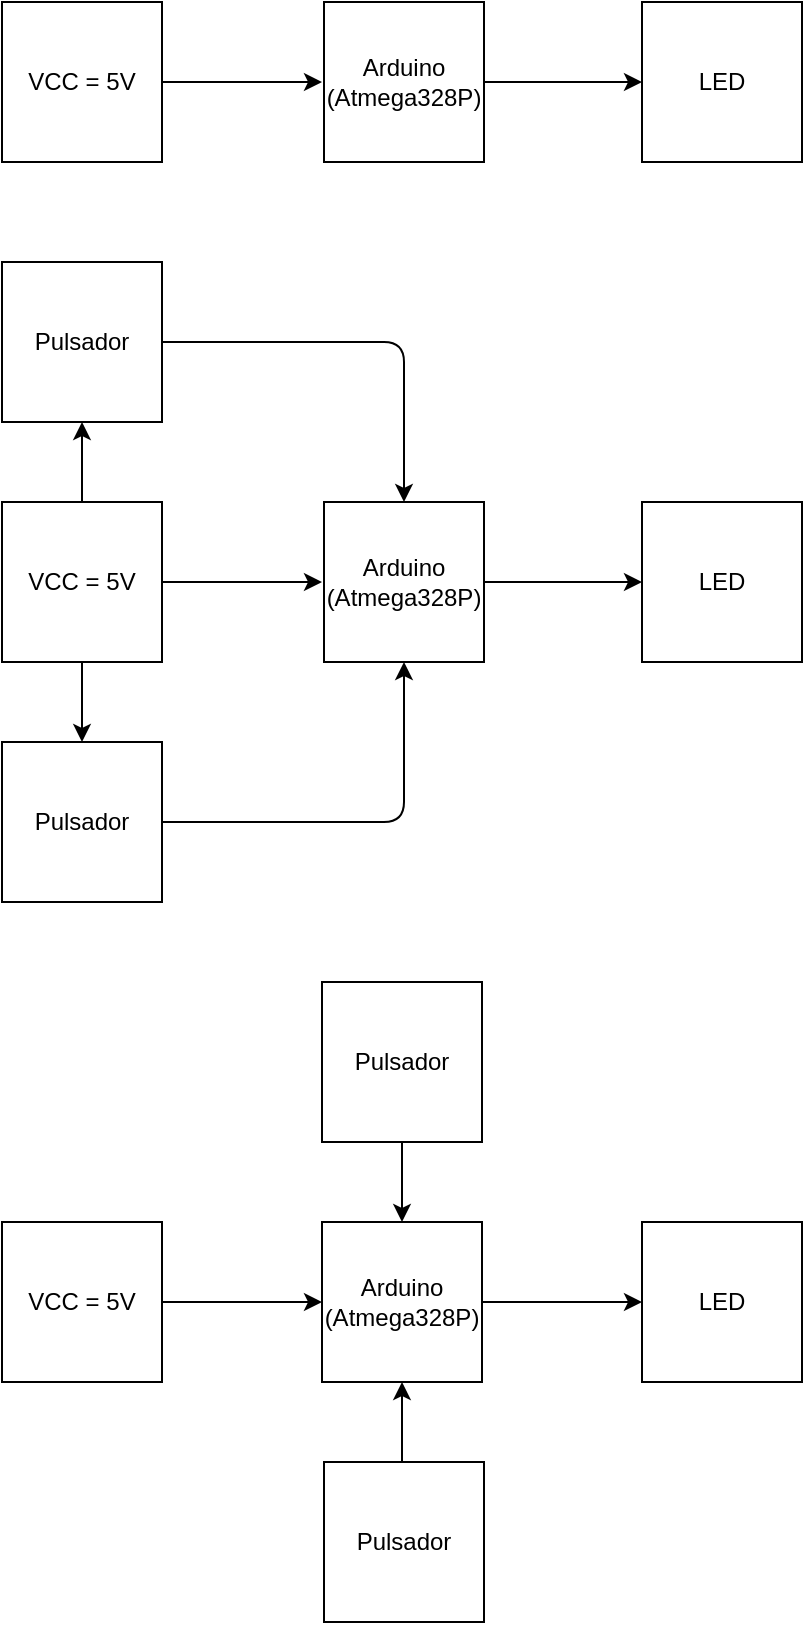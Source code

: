 <mxfile version="13.8.3" type="device"><diagram id="DG-RH64acW8MQpJs9PMl" name="Page-1"><mxGraphModel dx="1185" dy="635" grid="0" gridSize="10" guides="1" tooltips="1" connect="1" arrows="1" fold="1" page="1" pageScale="1" pageWidth="827" pageHeight="1169" math="0" shadow="0"><root><mxCell id="0"/><mxCell id="1" parent="0"/><mxCell id="nqYqAfvStpi7Kqsixgaj-1" value="VCC = 5V" style="whiteSpace=wrap;html=1;aspect=fixed;" vertex="1" parent="1"><mxGeometry x="160" y="150" width="80" height="80" as="geometry"/></mxCell><mxCell id="nqYqAfvStpi7Kqsixgaj-2" value="" style="endArrow=classic;html=1;exitX=1;exitY=0.5;exitDx=0;exitDy=0;" edge="1" parent="1" source="nqYqAfvStpi7Kqsixgaj-1"><mxGeometry width="50" height="50" relative="1" as="geometry"><mxPoint x="250" y="189.5" as="sourcePoint"/><mxPoint x="320" y="190" as="targetPoint"/></mxGeometry></mxCell><mxCell id="nqYqAfvStpi7Kqsixgaj-3" value="Arduino&lt;br&gt;(Atmega328P)" style="whiteSpace=wrap;html=1;aspect=fixed;" vertex="1" parent="1"><mxGeometry x="321" y="150" width="80" height="80" as="geometry"/></mxCell><mxCell id="nqYqAfvStpi7Kqsixgaj-4" value="LED" style="whiteSpace=wrap;html=1;aspect=fixed;" vertex="1" parent="1"><mxGeometry x="480" y="150" width="80" height="80" as="geometry"/></mxCell><mxCell id="nqYqAfvStpi7Kqsixgaj-6" value="" style="endArrow=classic;html=1;entryX=0;entryY=0.5;entryDx=0;entryDy=0;exitX=1;exitY=0.5;exitDx=0;exitDy=0;" edge="1" parent="1" source="nqYqAfvStpi7Kqsixgaj-3" target="nqYqAfvStpi7Kqsixgaj-4"><mxGeometry width="50" height="50" relative="1" as="geometry"><mxPoint x="420" y="190" as="sourcePoint"/><mxPoint x="471" y="190" as="targetPoint"/></mxGeometry></mxCell><mxCell id="nqYqAfvStpi7Kqsixgaj-7" value="VCC = 5V" style="whiteSpace=wrap;html=1;aspect=fixed;" vertex="1" parent="1"><mxGeometry x="160" y="400" width="80" height="80" as="geometry"/></mxCell><mxCell id="nqYqAfvStpi7Kqsixgaj-8" value="" style="endArrow=classic;html=1;exitX=1;exitY=0.5;exitDx=0;exitDy=0;" edge="1" parent="1" source="nqYqAfvStpi7Kqsixgaj-7"><mxGeometry width="50" height="50" relative="1" as="geometry"><mxPoint x="250" y="439.5" as="sourcePoint"/><mxPoint x="320" y="440" as="targetPoint"/></mxGeometry></mxCell><mxCell id="nqYqAfvStpi7Kqsixgaj-9" value="Arduino&lt;br&gt;(Atmega328P)" style="whiteSpace=wrap;html=1;aspect=fixed;" vertex="1" parent="1"><mxGeometry x="321" y="400" width="80" height="80" as="geometry"/></mxCell><mxCell id="nqYqAfvStpi7Kqsixgaj-10" value="LED" style="whiteSpace=wrap;html=1;aspect=fixed;" vertex="1" parent="1"><mxGeometry x="480" y="400" width="80" height="80" as="geometry"/></mxCell><mxCell id="nqYqAfvStpi7Kqsixgaj-11" value="" style="endArrow=classic;html=1;entryX=0;entryY=0.5;entryDx=0;entryDy=0;exitX=1;exitY=0.5;exitDx=0;exitDy=0;" edge="1" parent="1" source="nqYqAfvStpi7Kqsixgaj-9" target="nqYqAfvStpi7Kqsixgaj-10"><mxGeometry width="50" height="50" relative="1" as="geometry"><mxPoint x="420" y="440" as="sourcePoint"/><mxPoint x="471" y="440" as="targetPoint"/></mxGeometry></mxCell><mxCell id="nqYqAfvStpi7Kqsixgaj-12" value="Pulsador&lt;br&gt;" style="whiteSpace=wrap;html=1;aspect=fixed;" vertex="1" parent="1"><mxGeometry x="160" y="520" width="80" height="80" as="geometry"/></mxCell><mxCell id="nqYqAfvStpi7Kqsixgaj-13" value="Pulsador" style="whiteSpace=wrap;html=1;aspect=fixed;" vertex="1" parent="1"><mxGeometry x="160" y="280" width="80" height="80" as="geometry"/></mxCell><mxCell id="nqYqAfvStpi7Kqsixgaj-14" value="" style="endArrow=classic;html=1;entryX=0.5;entryY=1;entryDx=0;entryDy=0;exitX=0.5;exitY=0;exitDx=0;exitDy=0;" edge="1" parent="1" source="nqYqAfvStpi7Kqsixgaj-7" target="nqYqAfvStpi7Kqsixgaj-13"><mxGeometry width="50" height="50" relative="1" as="geometry"><mxPoint x="180" y="410" as="sourcePoint"/><mxPoint x="230" y="360" as="targetPoint"/></mxGeometry></mxCell><mxCell id="nqYqAfvStpi7Kqsixgaj-15" value="" style="endArrow=classic;html=1;exitX=0.5;exitY=1;exitDx=0;exitDy=0;entryX=0.5;entryY=0;entryDx=0;entryDy=0;" edge="1" parent="1" source="nqYqAfvStpi7Kqsixgaj-7" target="nqYqAfvStpi7Kqsixgaj-12"><mxGeometry width="50" height="50" relative="1" as="geometry"><mxPoint x="199.5" y="520" as="sourcePoint"/><mxPoint x="240" y="500" as="targetPoint"/></mxGeometry></mxCell><mxCell id="nqYqAfvStpi7Kqsixgaj-16" value="" style="endArrow=classic;html=1;entryX=0.5;entryY=1;entryDx=0;entryDy=0;" edge="1" parent="1" target="nqYqAfvStpi7Kqsixgaj-9"><mxGeometry width="50" height="50" relative="1" as="geometry"><mxPoint x="240" y="560" as="sourcePoint"/><mxPoint x="500" y="560" as="targetPoint"/><Array as="points"><mxPoint x="361" y="560"/></Array></mxGeometry></mxCell><mxCell id="nqYqAfvStpi7Kqsixgaj-17" value="" style="endArrow=classic;html=1;entryX=0.5;entryY=0;entryDx=0;entryDy=0;" edge="1" parent="1" source="nqYqAfvStpi7Kqsixgaj-13" target="nqYqAfvStpi7Kqsixgaj-9"><mxGeometry width="50" height="50" relative="1" as="geometry"><mxPoint x="270" y="330" as="sourcePoint"/><mxPoint x="380" y="320" as="targetPoint"/><Array as="points"><mxPoint x="361" y="320"/></Array></mxGeometry></mxCell><mxCell id="nqYqAfvStpi7Kqsixgaj-18" value="VCC = 5V" style="whiteSpace=wrap;html=1;aspect=fixed;" vertex="1" parent="1"><mxGeometry x="160" y="760" width="80" height="80" as="geometry"/></mxCell><mxCell id="nqYqAfvStpi7Kqsixgaj-19" value="" style="endArrow=classic;html=1;exitX=1;exitY=0.5;exitDx=0;exitDy=0;entryX=0;entryY=0.5;entryDx=0;entryDy=0;" edge="1" parent="1" source="nqYqAfvStpi7Kqsixgaj-18" target="nqYqAfvStpi7Kqsixgaj-20"><mxGeometry width="50" height="50" relative="1" as="geometry"><mxPoint x="250" y="789.5" as="sourcePoint"/><mxPoint x="320" y="790" as="targetPoint"/></mxGeometry></mxCell><mxCell id="nqYqAfvStpi7Kqsixgaj-20" value="Arduino&lt;br&gt;(Atmega328P)" style="whiteSpace=wrap;html=1;aspect=fixed;" vertex="1" parent="1"><mxGeometry x="320" y="760" width="80" height="80" as="geometry"/></mxCell><mxCell id="nqYqAfvStpi7Kqsixgaj-21" value="LED" style="whiteSpace=wrap;html=1;aspect=fixed;" vertex="1" parent="1"><mxGeometry x="480" y="760" width="80" height="80" as="geometry"/></mxCell><mxCell id="nqYqAfvStpi7Kqsixgaj-22" value="" style="endArrow=classic;html=1;entryX=0;entryY=0.5;entryDx=0;entryDy=0;exitX=1;exitY=0.5;exitDx=0;exitDy=0;" edge="1" parent="1" source="nqYqAfvStpi7Kqsixgaj-20" target="nqYqAfvStpi7Kqsixgaj-21"><mxGeometry width="50" height="50" relative="1" as="geometry"><mxPoint x="420" y="790" as="sourcePoint"/><mxPoint x="471" y="790" as="targetPoint"/></mxGeometry></mxCell><mxCell id="nqYqAfvStpi7Kqsixgaj-23" value="Pulsador&lt;br&gt;" style="whiteSpace=wrap;html=1;aspect=fixed;" vertex="1" parent="1"><mxGeometry x="321" y="880" width="80" height="80" as="geometry"/></mxCell><mxCell id="nqYqAfvStpi7Kqsixgaj-24" value="Pulsador" style="whiteSpace=wrap;html=1;aspect=fixed;" vertex="1" parent="1"><mxGeometry x="320" y="640" width="80" height="80" as="geometry"/></mxCell><mxCell id="nqYqAfvStpi7Kqsixgaj-29" value="" style="endArrow=classic;html=1;entryX=0.5;entryY=0;entryDx=0;entryDy=0;exitX=0.5;exitY=1;exitDx=0;exitDy=0;" edge="1" parent="1" source="nqYqAfvStpi7Kqsixgaj-24" target="nqYqAfvStpi7Kqsixgaj-20"><mxGeometry width="50" height="50" relative="1" as="geometry"><mxPoint x="390" y="660" as="sourcePoint"/><mxPoint x="440" y="610" as="targetPoint"/></mxGeometry></mxCell><mxCell id="nqYqAfvStpi7Kqsixgaj-30" value="" style="endArrow=classic;html=1;" edge="1" parent="1"><mxGeometry width="50" height="50" relative="1" as="geometry"><mxPoint x="360" y="880" as="sourcePoint"/><mxPoint x="360" y="840" as="targetPoint"/></mxGeometry></mxCell></root></mxGraphModel></diagram></mxfile>
